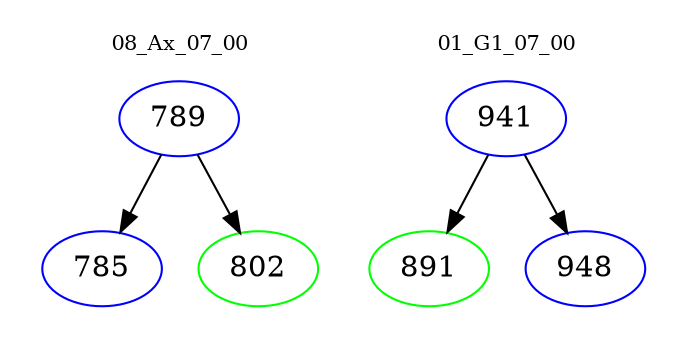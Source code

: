digraph{
subgraph cluster_0 {
color = white
label = "08_Ax_07_00";
fontsize=10;
T0_789 [label="789", color="blue"]
T0_789 -> T0_785 [color="black"]
T0_785 [label="785", color="blue"]
T0_789 -> T0_802 [color="black"]
T0_802 [label="802", color="green"]
}
subgraph cluster_1 {
color = white
label = "01_G1_07_00";
fontsize=10;
T1_941 [label="941", color="blue"]
T1_941 -> T1_891 [color="black"]
T1_891 [label="891", color="green"]
T1_941 -> T1_948 [color="black"]
T1_948 [label="948", color="blue"]
}
}
